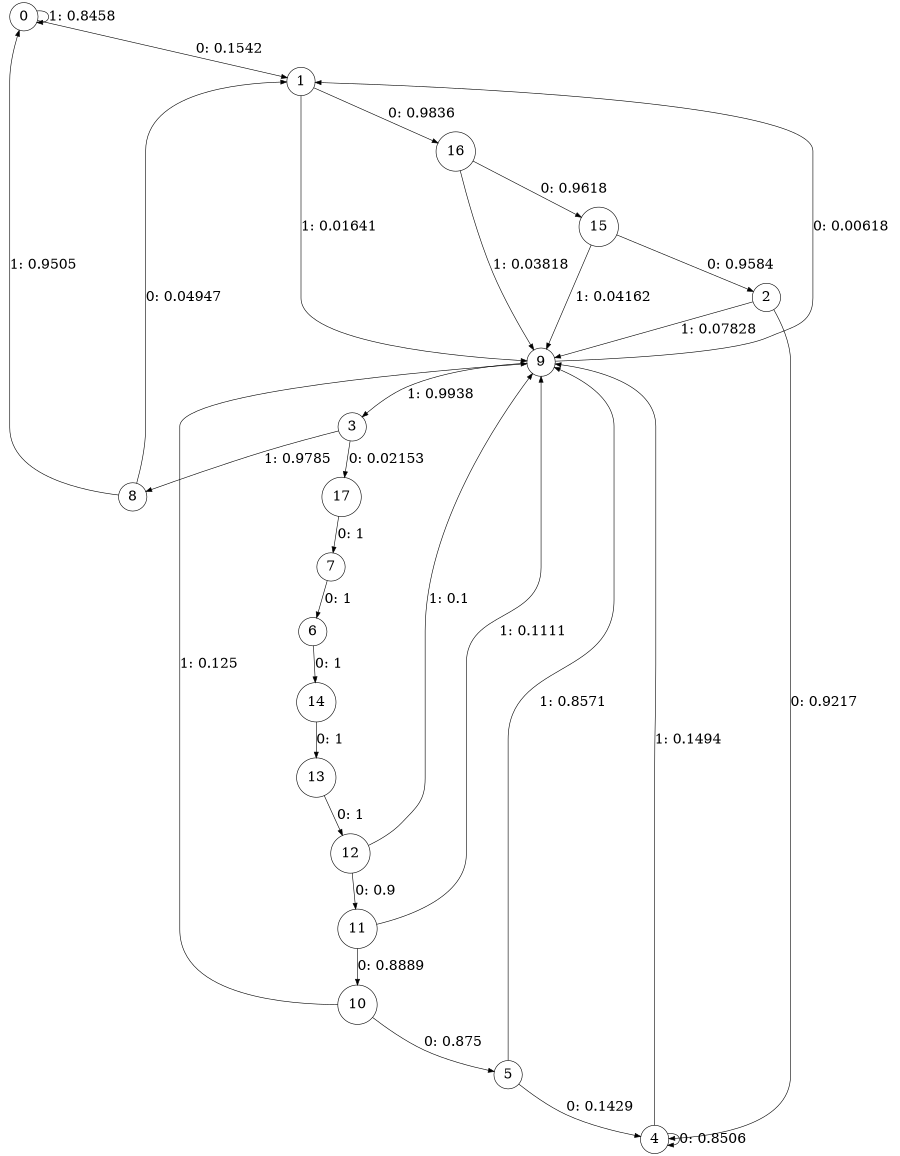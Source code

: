 digraph "ch2_random_short_L13" {
size = "6,8.5";
ratio = "fill";
node [shape = circle];
node [fontsize = 24];
edge [fontsize = 24];
0 -> 1 [label = "0: 0.1542   "];
0 -> 0 [label = "1: 0.8458   "];
1 -> 16 [label = "0: 0.9836   "];
1 -> 9 [label = "1: 0.01641  "];
2 -> 4 [label = "0: 0.9217   "];
2 -> 9 [label = "1: 0.07828  "];
3 -> 17 [label = "0: 0.02153  "];
3 -> 8 [label = "1: 0.9785   "];
4 -> 4 [label = "0: 0.8506   "];
4 -> 9 [label = "1: 0.1494   "];
5 -> 4 [label = "0: 0.1429   "];
5 -> 9 [label = "1: 0.8571   "];
6 -> 14 [label = "0: 1        "];
7 -> 6 [label = "0: 1        "];
8 -> 1 [label = "0: 0.04947  "];
8 -> 0 [label = "1: 0.9505   "];
9 -> 1 [label = "0: 0.00618  "];
9 -> 3 [label = "1: 0.9938   "];
10 -> 5 [label = "0: 0.875    "];
10 -> 9 [label = "1: 0.125    "];
11 -> 10 [label = "0: 0.8889   "];
11 -> 9 [label = "1: 0.1111   "];
12 -> 11 [label = "0: 0.9      "];
12 -> 9 [label = "1: 0.1      "];
13 -> 12 [label = "0: 1        "];
14 -> 13 [label = "0: 1        "];
15 -> 2 [label = "0: 0.9584   "];
15 -> 9 [label = "1: 0.04162  "];
16 -> 15 [label = "0: 0.9618   "];
16 -> 9 [label = "1: 0.03818  "];
17 -> 7 [label = "0: 1        "];
}